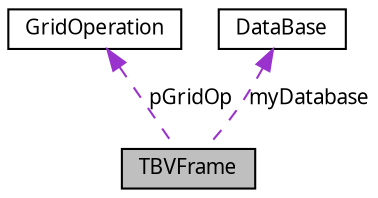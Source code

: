 digraph G
{
  edge [fontname="FreeSans.ttf",fontsize=10,labelfontname="FreeSans.ttf",labelfontsize=10];
  node [fontname="FreeSans.ttf",fontsize=10,shape=record];
  Node1 [label="TBVFrame",height=0.2,width=0.4,color="black", fillcolor="grey75", style="filled" fontcolor="black"];
  Node2 -> Node1 [dir=back,color="darkorchid3",fontsize=10,style="dashed",label="pGridOp"];
  Node2 [label="GridOperation",height=0.2,width=0.4,color="black", fillcolor="white", style="filled",URL="$class_grid_operation.html"];
  Node3 -> Node1 [dir=back,color="darkorchid3",fontsize=10,style="dashed",label="myDatabase"];
  Node3 [label="DataBase",height=0.2,width=0.4,color="black", fillcolor="white", style="filled",URL="$class_data_base.html"];
}
